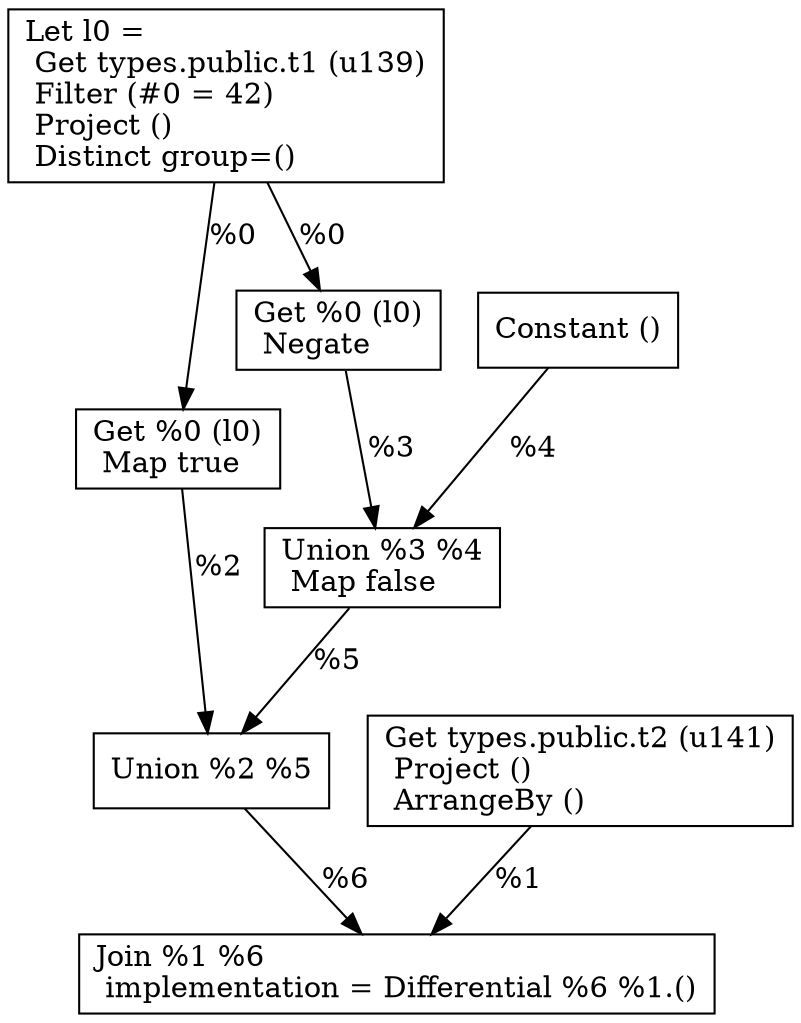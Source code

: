 digraph G {
    node0 [shape = record, label="Let l0 =\l Get types.public.t1 (u139)\l Filter (#0 = 42)\l Project ()\l Distinct group=()\l"]
    node1 [shape = record, label=" Get types.public.t2 (u141)\l Project ()\l ArrangeBy ()\l"]
    node2 [shape = record, label=" Get %0 (l0)\l Map true\l"]
    node3 [shape = record, label=" Get %0 (l0)\l Negate\l"]
    node4 [shape = record, label=" Constant ()\l"]
    node5 [shape = record, label=" Union %3 %4\l Map false\l"]
    node6 [shape = record, label=" Union %2 %5\l"]
    node7 [shape = record, label=" Join %1 %6\l  implementation = Differential %6 %1.()\l"]
    node3 -> node5 [label = "%3\l"]
    node1 -> node7 [label = "%1\l"]
    node0 -> node3 [label = "%0\l"]
    node5 -> node6 [label = "%5\l"]
    node2 -> node6 [label = "%2\l"]
    node0 -> node2 [label = "%0\l"]
    node4 -> node5 [label = "%4\l"]
    node6 -> node7 [label = "%6\l"]
}
